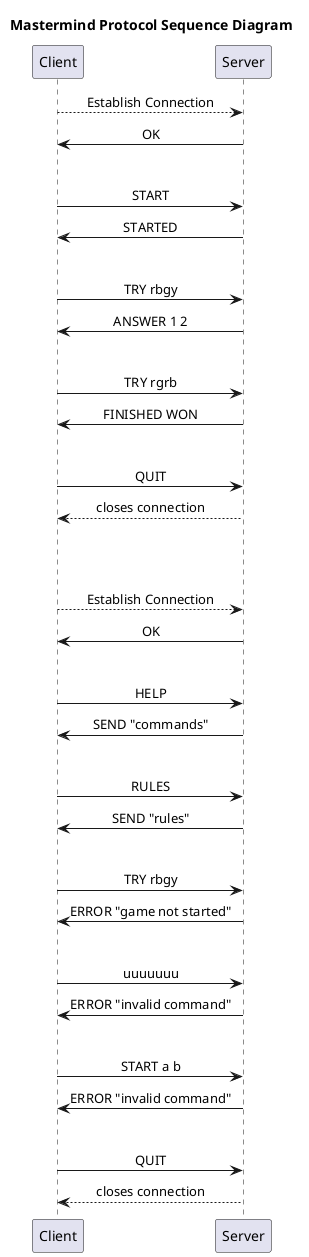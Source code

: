 @startuml
'https://plantuml.com/sequence-diagram

skinparam sequenceMessageAlign center

Title Mastermind Protocol Sequence Diagram

Client --> Server: Establish Connection
Server -> Client: OK

||30||

Client -> Server: START
Client <- Server: STARTED

||30||

Client -> Server: TRY rbgy
Client <- Server: ANSWER 1 2

||30||

Client -> Server: TRY rgrb
Client <- Server: FINISHED WON

||30||

Client -> Server: QUIT
Client <-- Server: closes connection

||60||

Client --> Server: Establish Connection
Client <- Server: OK

||30||

Client -> Server: HELP
Client <- Server: SEND "commands"

||30||

Client -> Server: RULES
Client <- Server: SEND "rules"

||30||

Client -> Server: TRY rbgy
Client <- Server: ERROR "game not started"

||30||

Client -> Server: uuuuuuu
Client <- Server: ERROR "invalid command"

||30||

Client -> Server: START a b
Client <- Server: ERROR "invalid command"

||30||

Client -> Server: QUIT
Client <-- Server: closes connection

@enduml